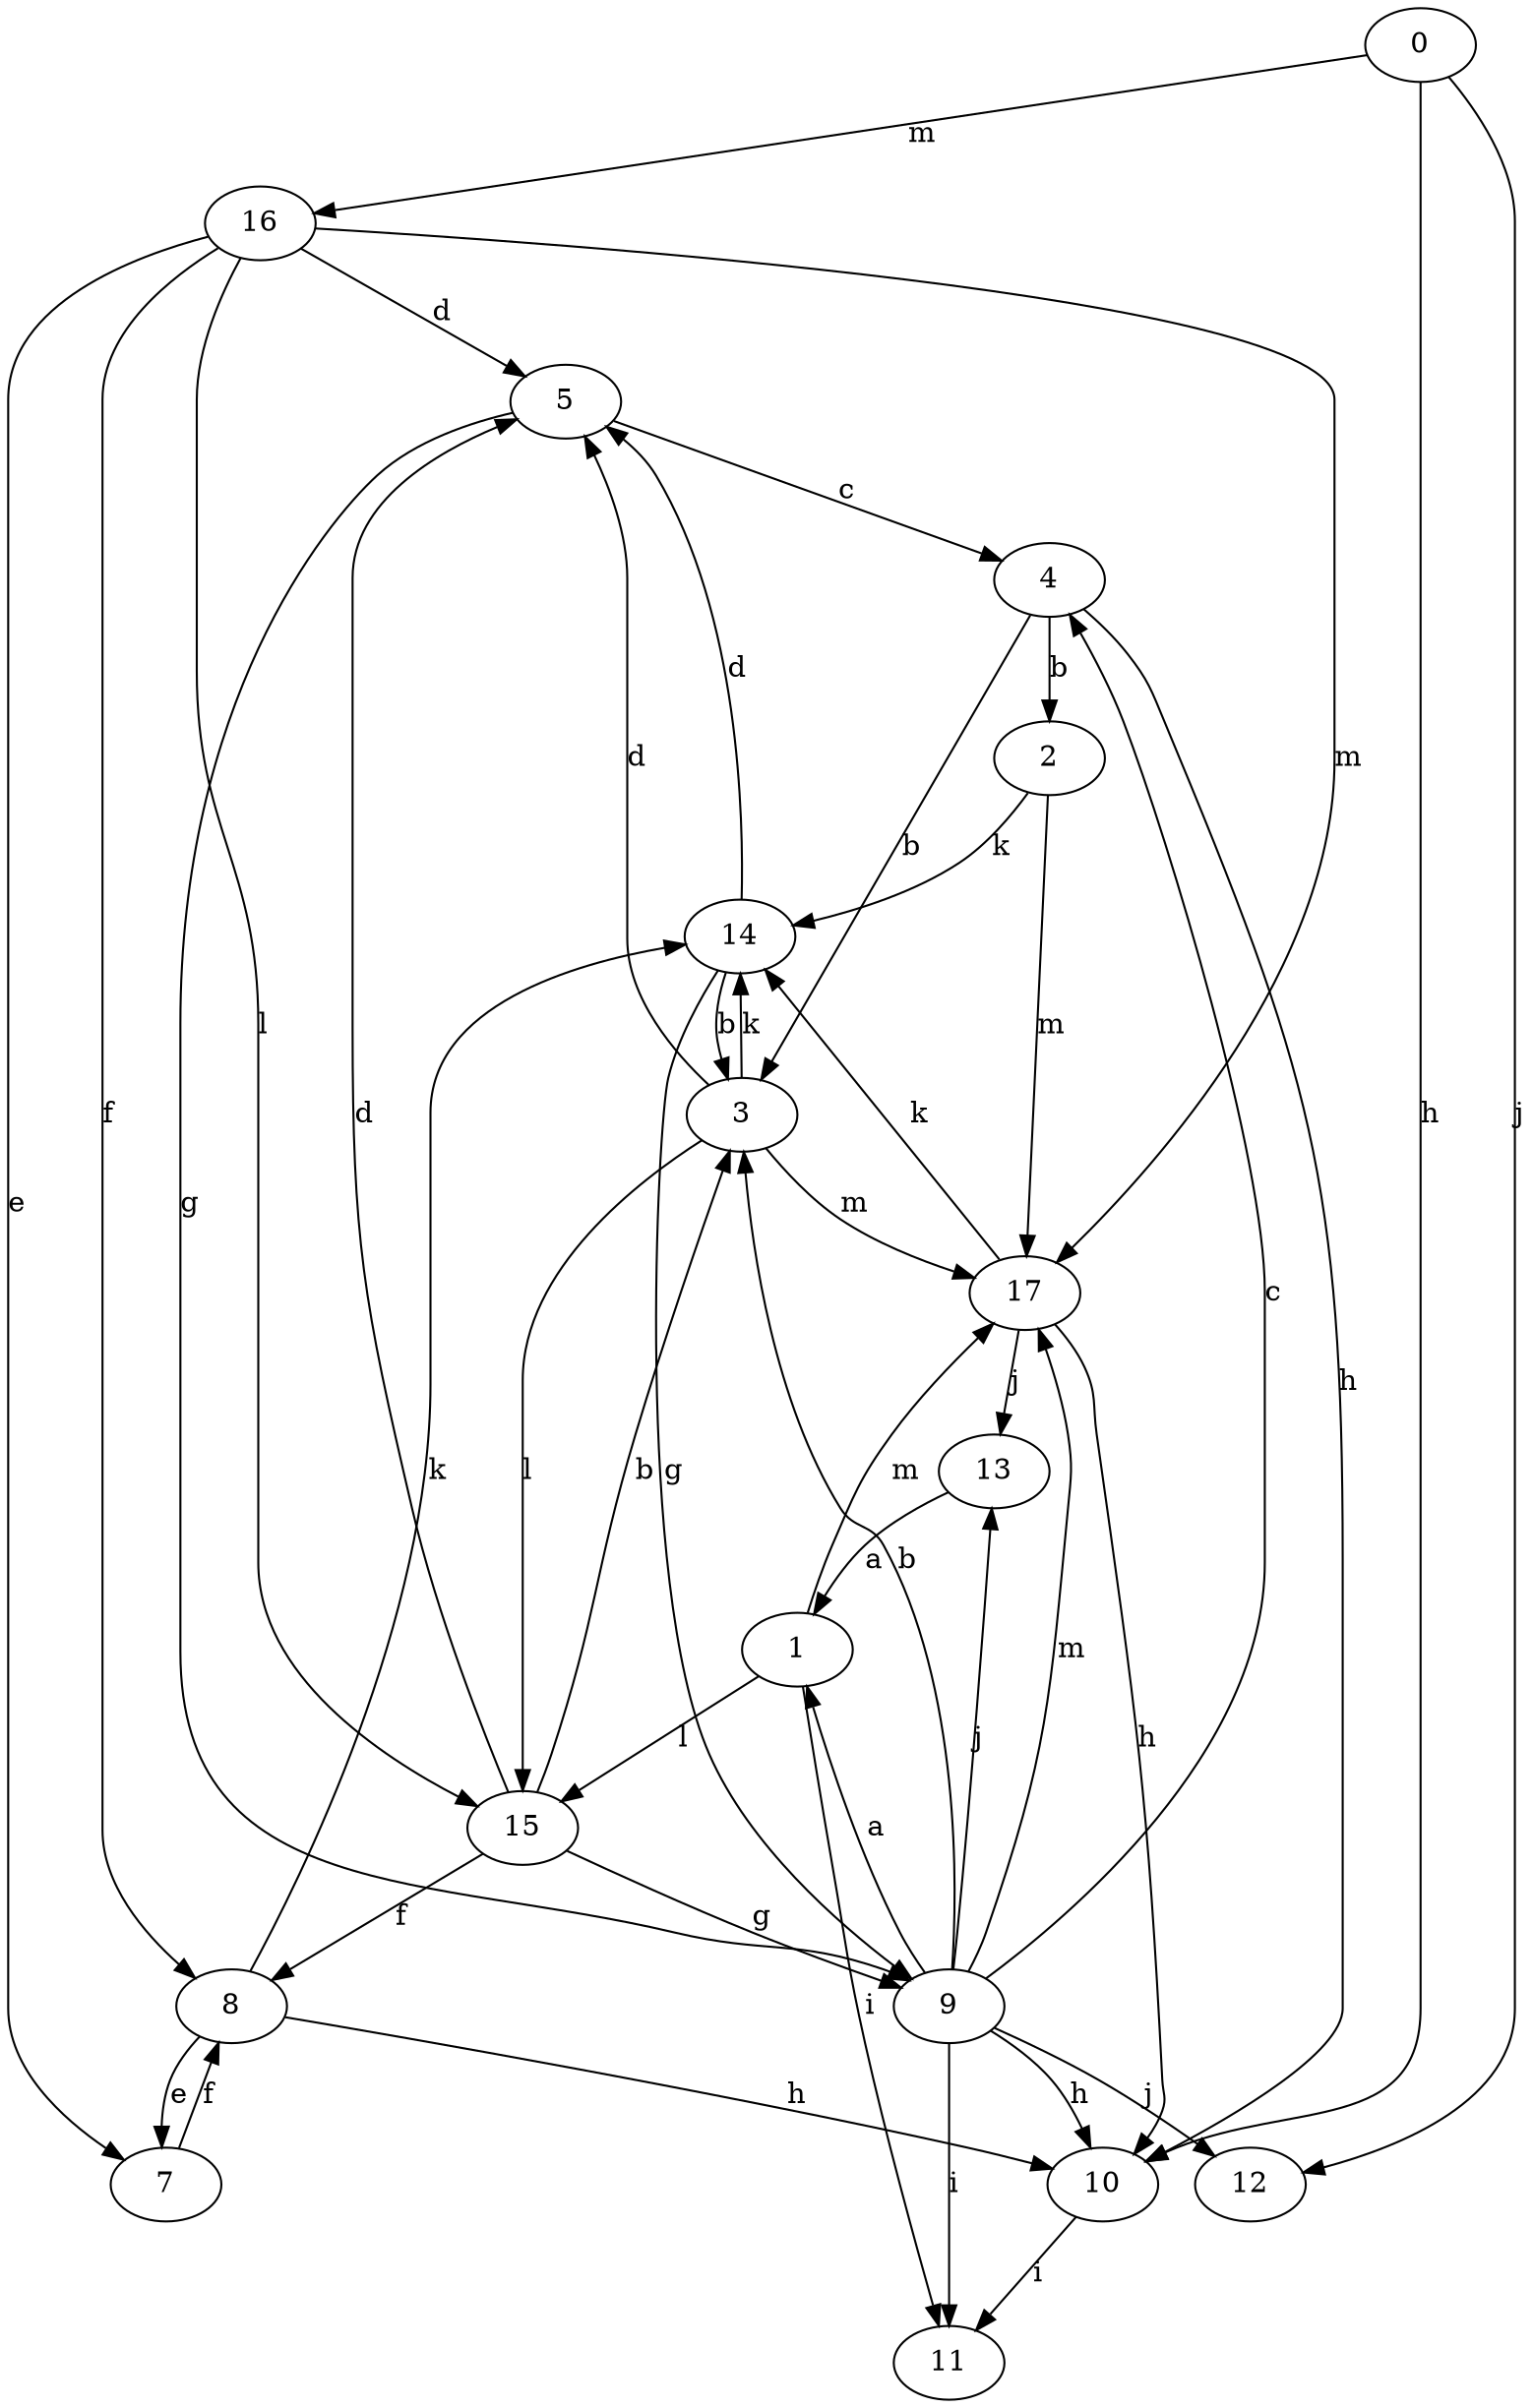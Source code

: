 strict digraph  {
0;
1;
2;
3;
4;
5;
7;
8;
9;
10;
11;
12;
13;
14;
15;
16;
17;
0 -> 10  [label=h];
0 -> 12  [label=j];
0 -> 16  [label=m];
1 -> 11  [label=i];
1 -> 15  [label=l];
1 -> 17  [label=m];
2 -> 14  [label=k];
2 -> 17  [label=m];
3 -> 5  [label=d];
3 -> 14  [label=k];
3 -> 15  [label=l];
3 -> 17  [label=m];
4 -> 2  [label=b];
4 -> 3  [label=b];
4 -> 10  [label=h];
5 -> 4  [label=c];
5 -> 9  [label=g];
7 -> 8  [label=f];
8 -> 7  [label=e];
8 -> 10  [label=h];
8 -> 14  [label=k];
9 -> 1  [label=a];
9 -> 3  [label=b];
9 -> 4  [label=c];
9 -> 10  [label=h];
9 -> 11  [label=i];
9 -> 12  [label=j];
9 -> 13  [label=j];
9 -> 17  [label=m];
10 -> 11  [label=i];
13 -> 1  [label=a];
14 -> 3  [label=b];
14 -> 5  [label=d];
14 -> 9  [label=g];
15 -> 3  [label=b];
15 -> 5  [label=d];
15 -> 8  [label=f];
15 -> 9  [label=g];
16 -> 5  [label=d];
16 -> 7  [label=e];
16 -> 8  [label=f];
16 -> 15  [label=l];
16 -> 17  [label=m];
17 -> 10  [label=h];
17 -> 13  [label=j];
17 -> 14  [label=k];
}
